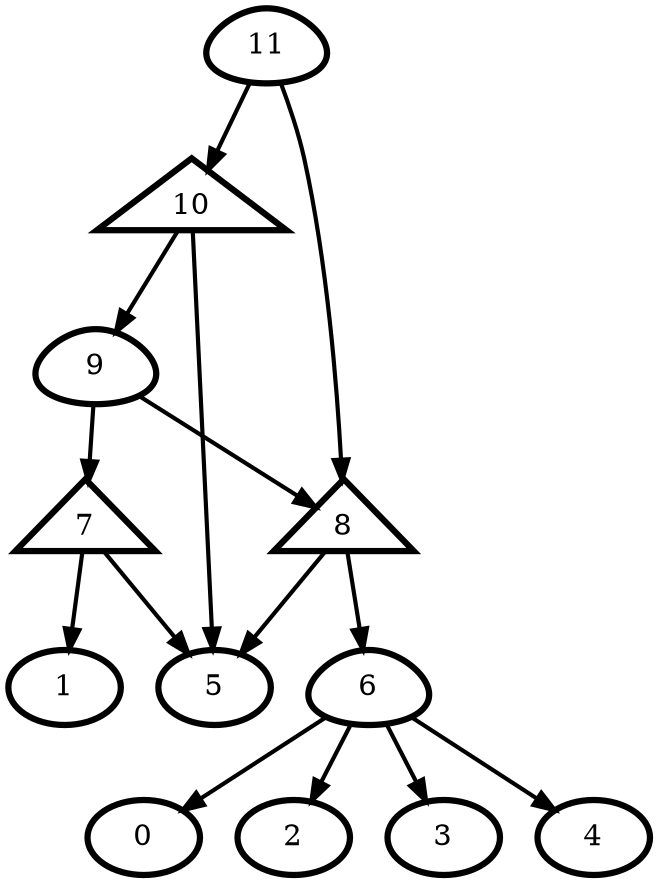 digraph G {
    0 [penwidth=3,label="0"]
    1 [penwidth=3,label="1"]
    2 [penwidth=3,label="2"]
    3 [penwidth=3,label="3"]
    4 [penwidth=3,label="4"]
    5 [penwidth=3,label="5"]
    6 [penwidth=3,label="6",shape = "egg"]
    7 [penwidth=3,label="9",shape = "egg"]
    8 [penwidth=3,label="7",shape = "triangle"]
    9 [penwidth=3,label="8",shape = "triangle"]
    10 [penwidth=3,label="10",shape = "triangle"]
    11 [penwidth=3,label="11",shape = "egg"]

    6 -> 4 [penwidth=2]
    6 -> 2 [penwidth=2]
    6 -> 3 [penwidth=2]
    6 -> 0 [penwidth=2]
    8 -> 5 [penwidth=2]
    8 -> 1 [penwidth=2]
    9 -> 6 [penwidth=2]
    9 -> 5 [penwidth=2]
    7 -> 8 [penwidth=2]
    7 -> 9 [penwidth=2]
    10 -> 7 [penwidth=2]
    10 -> 5 [penwidth=2]
    11 -> 10 [penwidth=2]
    11 -> 9 [penwidth=2]
}